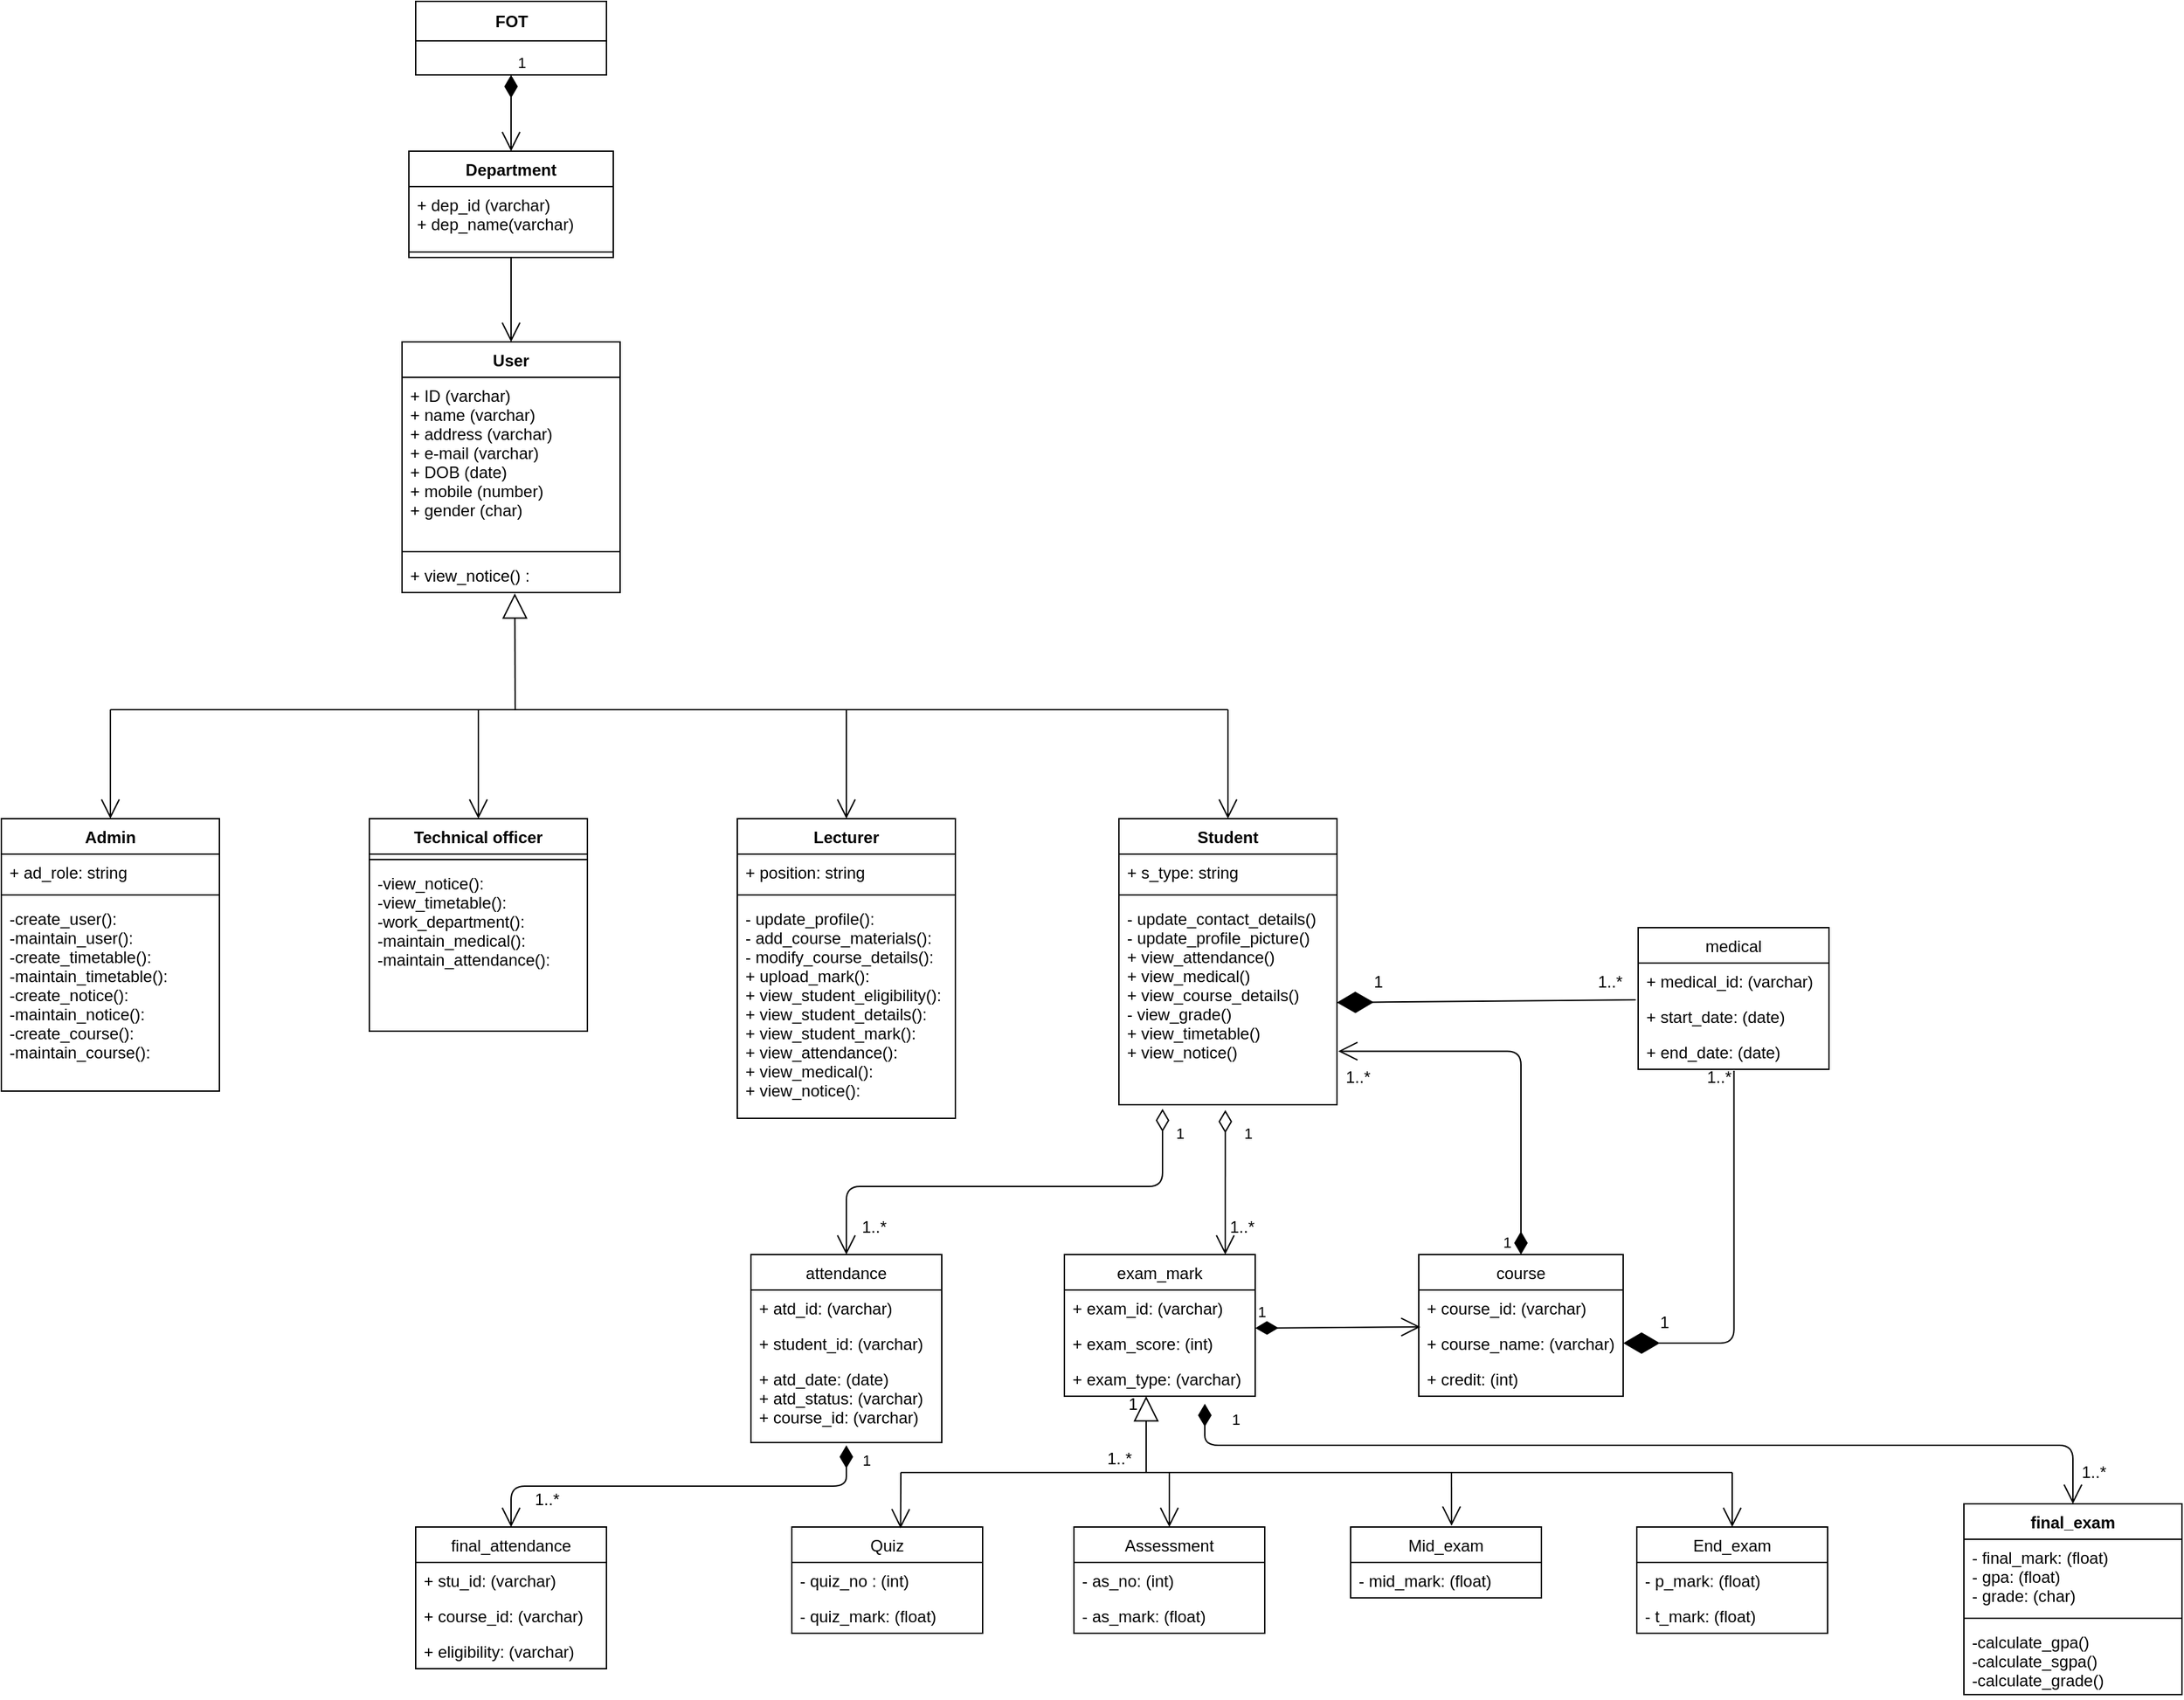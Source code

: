 <mxfile version="13.9.9" type="device" pages="2"><diagram id="C5RBs43oDa-KdzZeNtuy" name="Page-1"><mxGraphModel dx="706" dy="403" grid="1" gridSize="10" guides="1" tooltips="1" connect="1" arrows="1" fold="1" page="1" pageScale="1" pageWidth="827" pageHeight="1169" math="0" shadow="0" extFonts="Permanent Marker^https://fonts.googleapis.com/css?family=Permanent+Marker"><root><mxCell id="WIyWlLk6GJQsqaUBKTNV-0"/><mxCell id="WIyWlLk6GJQsqaUBKTNV-1" parent="WIyWlLk6GJQsqaUBKTNV-0"/><mxCell id="6Th1ODqk4x184V8Tqs9i-8" value="FOT" style="swimlane;fontStyle=1;align=center;verticalAlign=middle;childLayout=stackLayout;horizontal=1;startSize=29;horizontalStack=0;resizeParent=1;resizeParentMax=0;resizeLast=0;collapsible=0;marginBottom=0;html=1;" parent="WIyWlLk6GJQsqaUBKTNV-1" vertex="1"><mxGeometry x="344" y="40" width="140" height="54" as="geometry"/></mxCell><mxCell id="6Th1ODqk4x184V8Tqs9i-41" value="Department" style="swimlane;fontStyle=1;align=center;verticalAlign=top;childLayout=stackLayout;horizontal=1;startSize=26;horizontalStack=0;resizeParent=1;resizeParentMax=0;resizeLast=0;collapsible=1;marginBottom=0;" parent="WIyWlLk6GJQsqaUBKTNV-1" vertex="1"><mxGeometry x="339" y="150" width="150" height="78" as="geometry"/></mxCell><mxCell id="6Th1ODqk4x184V8Tqs9i-42" value="+ dep_id (varchar)&#10;+ dep_name(varchar)" style="text;strokeColor=none;fillColor=none;align=left;verticalAlign=top;spacingLeft=4;spacingRight=4;overflow=hidden;rotatable=0;points=[[0,0.5],[1,0.5]];portConstraint=eastwest;" parent="6Th1ODqk4x184V8Tqs9i-41" vertex="1"><mxGeometry y="26" width="150" height="44" as="geometry"/></mxCell><mxCell id="6Th1ODqk4x184V8Tqs9i-43" value="" style="line;strokeWidth=1;fillColor=none;align=left;verticalAlign=middle;spacingTop=-1;spacingLeft=3;spacingRight=3;rotatable=0;labelPosition=right;points=[];portConstraint=eastwest;" parent="6Th1ODqk4x184V8Tqs9i-41" vertex="1"><mxGeometry y="70" width="150" height="8" as="geometry"/></mxCell><mxCell id="6Th1ODqk4x184V8Tqs9i-49" value="User" style="swimlane;fontStyle=1;align=center;verticalAlign=top;childLayout=stackLayout;horizontal=1;startSize=26;horizontalStack=0;resizeParent=1;resizeParentMax=0;resizeLast=0;collapsible=1;marginBottom=0;" parent="WIyWlLk6GJQsqaUBKTNV-1" vertex="1"><mxGeometry x="334" y="290" width="160" height="184" as="geometry"><mxRectangle x="330" y="270" width="60" height="26" as="alternateBounds"/></mxGeometry></mxCell><mxCell id="6Th1ODqk4x184V8Tqs9i-50" value="+ ID (varchar)&#10;+ name (varchar)&#10;+ address (varchar)&#10;+ e-mail (varchar)&#10;+ DOB (date)&#10;+ mobile (number)&#10;+ gender (char)&#10;&#10;" style="text;strokeColor=none;fillColor=none;align=left;verticalAlign=top;spacingLeft=4;spacingRight=4;overflow=hidden;rotatable=0;points=[[0,0.5],[1,0.5]];portConstraint=eastwest;" parent="6Th1ODqk4x184V8Tqs9i-49" vertex="1"><mxGeometry y="26" width="160" height="124" as="geometry"/></mxCell><mxCell id="6Th1ODqk4x184V8Tqs9i-51" value="" style="line;strokeWidth=1;fillColor=none;align=left;verticalAlign=middle;spacingTop=-1;spacingLeft=3;spacingRight=3;rotatable=0;labelPosition=right;points=[];portConstraint=eastwest;" parent="6Th1ODqk4x184V8Tqs9i-49" vertex="1"><mxGeometry y="150" width="160" height="8" as="geometry"/></mxCell><mxCell id="6Th1ODqk4x184V8Tqs9i-52" value="+ view_notice() : " style="text;strokeColor=none;fillColor=none;align=left;verticalAlign=top;spacingLeft=4;spacingRight=4;overflow=hidden;rotatable=0;points=[[0,0.5],[1,0.5]];portConstraint=eastwest;" parent="6Th1ODqk4x184V8Tqs9i-49" vertex="1"><mxGeometry y="158" width="160" height="26" as="geometry"/></mxCell><mxCell id="6Th1ODqk4x184V8Tqs9i-53" value="Admin" style="swimlane;fontStyle=1;align=center;verticalAlign=top;childLayout=stackLayout;horizontal=1;startSize=26;horizontalStack=0;resizeParent=1;resizeParentMax=0;resizeLast=0;collapsible=1;marginBottom=0;" parent="WIyWlLk6GJQsqaUBKTNV-1" vertex="1"><mxGeometry x="40" y="640" width="160" height="200" as="geometry"/></mxCell><mxCell id="6Th1ODqk4x184V8Tqs9i-54" value="+ ad_role: string" style="text;strokeColor=none;fillColor=none;align=left;verticalAlign=top;spacingLeft=4;spacingRight=4;overflow=hidden;rotatable=0;points=[[0,0.5],[1,0.5]];portConstraint=eastwest;" parent="6Th1ODqk4x184V8Tqs9i-53" vertex="1"><mxGeometry y="26" width="160" height="26" as="geometry"/></mxCell><mxCell id="6Th1ODqk4x184V8Tqs9i-55" value="" style="line;strokeWidth=1;fillColor=none;align=left;verticalAlign=middle;spacingTop=-1;spacingLeft=3;spacingRight=3;rotatable=0;labelPosition=right;points=[];portConstraint=eastwest;" parent="6Th1ODqk4x184V8Tqs9i-53" vertex="1"><mxGeometry y="52" width="160" height="8" as="geometry"/></mxCell><mxCell id="6Th1ODqk4x184V8Tqs9i-56" value="-create_user(): &#10;-maintain_user():&#10;-create_timetable():&#10;-maintain_timetable():&#10;-create_notice():&#10;-maintain_notice():&#10;-create_course():&#10;-maintain_course():" style="text;strokeColor=none;fillColor=none;align=left;verticalAlign=top;spacingLeft=4;spacingRight=4;overflow=hidden;rotatable=0;points=[[0,0.5],[1,0.5]];portConstraint=eastwest;" parent="6Th1ODqk4x184V8Tqs9i-53" vertex="1"><mxGeometry y="60" width="160" height="140" as="geometry"/></mxCell><mxCell id="6Th1ODqk4x184V8Tqs9i-61" value="Technical officer" style="swimlane;fontStyle=1;align=center;verticalAlign=top;childLayout=stackLayout;horizontal=1;startSize=26;horizontalStack=0;resizeParent=1;resizeParentMax=0;resizeLast=0;collapsible=1;marginBottom=0;" parent="WIyWlLk6GJQsqaUBKTNV-1" vertex="1"><mxGeometry x="310" y="640" width="160" height="156" as="geometry"/></mxCell><mxCell id="6Th1ODqk4x184V8Tqs9i-63" value="" style="line;strokeWidth=1;fillColor=none;align=left;verticalAlign=middle;spacingTop=-1;spacingLeft=3;spacingRight=3;rotatable=0;labelPosition=right;points=[];portConstraint=eastwest;" parent="6Th1ODqk4x184V8Tqs9i-61" vertex="1"><mxGeometry y="26" width="160" height="8" as="geometry"/></mxCell><mxCell id="6Th1ODqk4x184V8Tqs9i-64" value="-view_notice():&#10;-view_timetable():&#10;-work_department():&#10;-maintain_medical():&#10;-maintain_attendance():" style="text;strokeColor=none;fillColor=none;align=left;verticalAlign=top;spacingLeft=4;spacingRight=4;overflow=hidden;rotatable=0;points=[[0,0.5],[1,0.5]];portConstraint=eastwest;" parent="6Th1ODqk4x184V8Tqs9i-61" vertex="1"><mxGeometry y="34" width="160" height="122" as="geometry"/></mxCell><mxCell id="6Th1ODqk4x184V8Tqs9i-65" value="Lecturer" style="swimlane;fontStyle=1;align=center;verticalAlign=top;childLayout=stackLayout;horizontal=1;startSize=26;horizontalStack=0;resizeParent=1;resizeParentMax=0;resizeLast=0;collapsible=1;marginBottom=0;" parent="WIyWlLk6GJQsqaUBKTNV-1" vertex="1"><mxGeometry x="580" y="640" width="160" height="220" as="geometry"/></mxCell><mxCell id="6Th1ODqk4x184V8Tqs9i-66" value="+ position: string" style="text;strokeColor=none;fillColor=none;align=left;verticalAlign=top;spacingLeft=4;spacingRight=4;overflow=hidden;rotatable=0;points=[[0,0.5],[1,0.5]];portConstraint=eastwest;" parent="6Th1ODqk4x184V8Tqs9i-65" vertex="1"><mxGeometry y="26" width="160" height="26" as="geometry"/></mxCell><mxCell id="6Th1ODqk4x184V8Tqs9i-67" value="" style="line;strokeWidth=1;fillColor=none;align=left;verticalAlign=middle;spacingTop=-1;spacingLeft=3;spacingRight=3;rotatable=0;labelPosition=right;points=[];portConstraint=eastwest;" parent="6Th1ODqk4x184V8Tqs9i-65" vertex="1"><mxGeometry y="52" width="160" height="8" as="geometry"/></mxCell><mxCell id="6Th1ODqk4x184V8Tqs9i-68" value="- update_profile():&#10;- add_course_materials():&#10;- modify_course_details():&#10;+ upload_mark():&#10;+ view_student_eligibility():&#10;+ view_student_details():&#10;+ view_student_mark():&#10;+ view_attendance():&#10;+ view_medical():&#10;+ view_notice():" style="text;strokeColor=none;fillColor=none;align=left;verticalAlign=top;spacingLeft=4;spacingRight=4;overflow=hidden;rotatable=0;points=[[0,0.5],[1,0.5]];portConstraint=eastwest;" parent="6Th1ODqk4x184V8Tqs9i-65" vertex="1"><mxGeometry y="60" width="160" height="160" as="geometry"/></mxCell><mxCell id="6Th1ODqk4x184V8Tqs9i-69" value="Student" style="swimlane;fontStyle=1;align=center;verticalAlign=top;childLayout=stackLayout;horizontal=1;startSize=26;horizontalStack=0;resizeParent=1;resizeParentMax=0;resizeLast=0;collapsible=1;marginBottom=0;" parent="WIyWlLk6GJQsqaUBKTNV-1" vertex="1"><mxGeometry x="860" y="640" width="160" height="210" as="geometry"/></mxCell><mxCell id="6Th1ODqk4x184V8Tqs9i-70" value="+ s_type: string" style="text;strokeColor=none;fillColor=none;align=left;verticalAlign=top;spacingLeft=4;spacingRight=4;overflow=hidden;rotatable=0;points=[[0,0.5],[1,0.5]];portConstraint=eastwest;" parent="6Th1ODqk4x184V8Tqs9i-69" vertex="1"><mxGeometry y="26" width="160" height="26" as="geometry"/></mxCell><mxCell id="6Th1ODqk4x184V8Tqs9i-71" value="" style="line;strokeWidth=1;fillColor=none;align=left;verticalAlign=middle;spacingTop=-1;spacingLeft=3;spacingRight=3;rotatable=0;labelPosition=right;points=[];portConstraint=eastwest;" parent="6Th1ODqk4x184V8Tqs9i-69" vertex="1"><mxGeometry y="52" width="160" height="8" as="geometry"/></mxCell><mxCell id="6Th1ODqk4x184V8Tqs9i-72" value="- update_contact_details()&#10;- update_profile_picture()&#10;+ view_attendance()&#10;+ view_medical()&#10;+ view_course_details()&#10;- view_grade()&#10;+ view_timetable()&#10;+ view_notice()" style="text;strokeColor=none;fillColor=none;align=left;verticalAlign=top;spacingLeft=4;spacingRight=4;overflow=hidden;rotatable=0;points=[[0,0.5],[1,0.5]];portConstraint=eastwest;" parent="6Th1ODqk4x184V8Tqs9i-69" vertex="1"><mxGeometry y="60" width="160" height="150" as="geometry"/></mxCell><mxCell id="6Th1ODqk4x184V8Tqs9i-76" value="1" style="endArrow=open;html=1;endSize=12;startArrow=diamondThin;startSize=14;startFill=1;edgeStyle=orthogonalEdgeStyle;align=left;verticalAlign=bottom;exitX=0.5;exitY=1;exitDx=0;exitDy=0;entryX=0.5;entryY=0;entryDx=0;entryDy=0;" parent="WIyWlLk6GJQsqaUBKTNV-1" source="6Th1ODqk4x184V8Tqs9i-8" target="6Th1ODqk4x184V8Tqs9i-41" edge="1"><mxGeometry x="-1" y="3" relative="1" as="geometry"><mxPoint x="490" y="370" as="sourcePoint"/><mxPoint x="650" y="370" as="targetPoint"/></mxGeometry></mxCell><mxCell id="6Th1ODqk4x184V8Tqs9i-77" value="" style="endArrow=open;endFill=1;endSize=12;html=1;exitX=0.5;exitY=1;exitDx=0;exitDy=0;entryX=0.5;entryY=0;entryDx=0;entryDy=0;" parent="WIyWlLk6GJQsqaUBKTNV-1" source="6Th1ODqk4x184V8Tqs9i-41" target="6Th1ODqk4x184V8Tqs9i-49" edge="1"><mxGeometry width="160" relative="1" as="geometry"><mxPoint x="490" y="370" as="sourcePoint"/><mxPoint x="650" y="370" as="targetPoint"/></mxGeometry></mxCell><mxCell id="6Th1ODqk4x184V8Tqs9i-81" value="" style="endArrow=none;html=1;" parent="WIyWlLk6GJQsqaUBKTNV-1" edge="1"><mxGeometry width="50" height="50" relative="1" as="geometry"><mxPoint x="120" y="560" as="sourcePoint"/><mxPoint x="940" y="560" as="targetPoint"/></mxGeometry></mxCell><mxCell id="6Th1ODqk4x184V8Tqs9i-83" value="" style="endArrow=open;endFill=1;endSize=12;html=1;entryX=0.5;entryY=0;entryDx=0;entryDy=0;" parent="WIyWlLk6GJQsqaUBKTNV-1" target="6Th1ODqk4x184V8Tqs9i-53" edge="1"><mxGeometry width="160" relative="1" as="geometry"><mxPoint x="120" y="560" as="sourcePoint"/><mxPoint x="650" y="600" as="targetPoint"/></mxGeometry></mxCell><mxCell id="6Th1ODqk4x184V8Tqs9i-84" value="" style="endArrow=open;endFill=1;endSize=12;html=1;entryX=0.5;entryY=0;entryDx=0;entryDy=0;" parent="WIyWlLk6GJQsqaUBKTNV-1" target="6Th1ODqk4x184V8Tqs9i-61" edge="1"><mxGeometry width="160" relative="1" as="geometry"><mxPoint x="390" y="560" as="sourcePoint"/><mxPoint x="650" y="600" as="targetPoint"/></mxGeometry></mxCell><mxCell id="6Th1ODqk4x184V8Tqs9i-85" value="" style="endArrow=open;endFill=1;endSize=12;html=1;entryX=0.5;entryY=0;entryDx=0;entryDy=0;" parent="WIyWlLk6GJQsqaUBKTNV-1" target="6Th1ODqk4x184V8Tqs9i-65" edge="1"><mxGeometry width="160" relative="1" as="geometry"><mxPoint x="660" y="560" as="sourcePoint"/><mxPoint x="650" y="600" as="targetPoint"/></mxGeometry></mxCell><mxCell id="6Th1ODqk4x184V8Tqs9i-86" value="" style="endArrow=open;endFill=1;endSize=12;html=1;entryX=0.5;entryY=0;entryDx=0;entryDy=0;" parent="WIyWlLk6GJQsqaUBKTNV-1" target="6Th1ODqk4x184V8Tqs9i-69" edge="1"><mxGeometry width="160" relative="1" as="geometry"><mxPoint x="940" y="560" as="sourcePoint"/><mxPoint x="650" y="600" as="targetPoint"/></mxGeometry></mxCell><mxCell id="6Th1ODqk4x184V8Tqs9i-87" value="" style="endArrow=block;endSize=16;endFill=0;html=1;entryX=0.517;entryY=1.025;entryDx=0;entryDy=0;entryPerimeter=0;" parent="WIyWlLk6GJQsqaUBKTNV-1" target="6Th1ODqk4x184V8Tqs9i-52" edge="1"><mxGeometry width="160" relative="1" as="geometry"><mxPoint x="417" y="560" as="sourcePoint"/><mxPoint x="414" y="490" as="targetPoint"/></mxGeometry></mxCell><mxCell id="6Th1ODqk4x184V8Tqs9i-88" value="medical" style="swimlane;fontStyle=0;childLayout=stackLayout;horizontal=1;startSize=26;fillColor=none;horizontalStack=0;resizeParent=1;resizeParentMax=0;resizeLast=0;collapsible=1;marginBottom=0;" parent="WIyWlLk6GJQsqaUBKTNV-1" vertex="1"><mxGeometry x="1241" y="720" width="140" height="104" as="geometry"/></mxCell><mxCell id="6Th1ODqk4x184V8Tqs9i-89" value="+ medical_id: (varchar)" style="text;strokeColor=none;fillColor=none;align=left;verticalAlign=top;spacingLeft=4;spacingRight=4;overflow=hidden;rotatable=0;points=[[0,0.5],[1,0.5]];portConstraint=eastwest;" parent="6Th1ODqk4x184V8Tqs9i-88" vertex="1"><mxGeometry y="26" width="140" height="26" as="geometry"/></mxCell><mxCell id="6Th1ODqk4x184V8Tqs9i-90" value="+ start_date: (date)" style="text;strokeColor=none;fillColor=none;align=left;verticalAlign=top;spacingLeft=4;spacingRight=4;overflow=hidden;rotatable=0;points=[[0,0.5],[1,0.5]];portConstraint=eastwest;" parent="6Th1ODqk4x184V8Tqs9i-88" vertex="1"><mxGeometry y="52" width="140" height="26" as="geometry"/></mxCell><mxCell id="6Th1ODqk4x184V8Tqs9i-91" value="+ end_date: (date)" style="text;strokeColor=none;fillColor=none;align=left;verticalAlign=top;spacingLeft=4;spacingRight=4;overflow=hidden;rotatable=0;points=[[0,0.5],[1,0.5]];portConstraint=eastwest;" parent="6Th1ODqk4x184V8Tqs9i-88" vertex="1"><mxGeometry y="78" width="140" height="26" as="geometry"/></mxCell><mxCell id="6Th1ODqk4x184V8Tqs9i-92" value="course" style="swimlane;fontStyle=0;childLayout=stackLayout;horizontal=1;startSize=26;fillColor=none;horizontalStack=0;resizeParent=1;resizeParentMax=0;resizeLast=0;collapsible=1;marginBottom=0;" parent="WIyWlLk6GJQsqaUBKTNV-1" vertex="1"><mxGeometry x="1080" y="960" width="150" height="104" as="geometry"/></mxCell><mxCell id="6Th1ODqk4x184V8Tqs9i-93" value="+ course_id: (varchar)" style="text;strokeColor=none;fillColor=none;align=left;verticalAlign=top;spacingLeft=4;spacingRight=4;overflow=hidden;rotatable=0;points=[[0,0.5],[1,0.5]];portConstraint=eastwest;" parent="6Th1ODqk4x184V8Tqs9i-92" vertex="1"><mxGeometry y="26" width="150" height="26" as="geometry"/></mxCell><mxCell id="6Th1ODqk4x184V8Tqs9i-94" value="+ course_name: (varchar)" style="text;strokeColor=none;fillColor=none;align=left;verticalAlign=top;spacingLeft=4;spacingRight=4;overflow=hidden;rotatable=0;points=[[0,0.5],[1,0.5]];portConstraint=eastwest;" parent="6Th1ODqk4x184V8Tqs9i-92" vertex="1"><mxGeometry y="52" width="150" height="26" as="geometry"/></mxCell><mxCell id="6Th1ODqk4x184V8Tqs9i-95" value="+ credit: (int)" style="text;strokeColor=none;fillColor=none;align=left;verticalAlign=top;spacingLeft=4;spacingRight=4;overflow=hidden;rotatable=0;points=[[0,0.5],[1,0.5]];portConstraint=eastwest;" parent="6Th1ODqk4x184V8Tqs9i-92" vertex="1"><mxGeometry y="78" width="150" height="26" as="geometry"/></mxCell><mxCell id="6Th1ODqk4x184V8Tqs9i-96" value="exam_mark" style="swimlane;fontStyle=0;childLayout=stackLayout;horizontal=1;startSize=26;fillColor=none;horizontalStack=0;resizeParent=1;resizeParentMax=0;resizeLast=0;collapsible=1;marginBottom=0;" parent="WIyWlLk6GJQsqaUBKTNV-1" vertex="1"><mxGeometry x="820" y="960" width="140" height="104" as="geometry"/></mxCell><mxCell id="6Th1ODqk4x184V8Tqs9i-97" value="+ exam_id: (varchar)" style="text;strokeColor=none;fillColor=none;align=left;verticalAlign=top;spacingLeft=4;spacingRight=4;overflow=hidden;rotatable=0;points=[[0,0.5],[1,0.5]];portConstraint=eastwest;" parent="6Th1ODqk4x184V8Tqs9i-96" vertex="1"><mxGeometry y="26" width="140" height="26" as="geometry"/></mxCell><mxCell id="6Th1ODqk4x184V8Tqs9i-98" value="+ exam_score: (int)" style="text;strokeColor=none;fillColor=none;align=left;verticalAlign=top;spacingLeft=4;spacingRight=4;overflow=hidden;rotatable=0;points=[[0,0.5],[1,0.5]];portConstraint=eastwest;" parent="6Th1ODqk4x184V8Tqs9i-96" vertex="1"><mxGeometry y="52" width="140" height="26" as="geometry"/></mxCell><mxCell id="6Th1ODqk4x184V8Tqs9i-99" value="+ exam_type: (varchar)" style="text;strokeColor=none;fillColor=none;align=left;verticalAlign=top;spacingLeft=4;spacingRight=4;overflow=hidden;rotatable=0;points=[[0,0.5],[1,0.5]];portConstraint=eastwest;" parent="6Th1ODqk4x184V8Tqs9i-96" vertex="1"><mxGeometry y="78" width="140" height="26" as="geometry"/></mxCell><mxCell id="6Th1ODqk4x184V8Tqs9i-100" value="attendance" style="swimlane;fontStyle=0;childLayout=stackLayout;horizontal=1;startSize=26;fillColor=none;horizontalStack=0;resizeParent=1;resizeParentMax=0;resizeLast=0;collapsible=1;marginBottom=0;" parent="WIyWlLk6GJQsqaUBKTNV-1" vertex="1"><mxGeometry x="590" y="960" width="140" height="138" as="geometry"/></mxCell><mxCell id="6Th1ODqk4x184V8Tqs9i-101" value="+ atd_id: (varchar)" style="text;strokeColor=none;fillColor=none;align=left;verticalAlign=top;spacingLeft=4;spacingRight=4;overflow=hidden;rotatable=0;points=[[0,0.5],[1,0.5]];portConstraint=eastwest;" parent="6Th1ODqk4x184V8Tqs9i-100" vertex="1"><mxGeometry y="26" width="140" height="26" as="geometry"/></mxCell><mxCell id="6Th1ODqk4x184V8Tqs9i-102" value="+ student_id: (varchar)" style="text;strokeColor=none;fillColor=none;align=left;verticalAlign=top;spacingLeft=4;spacingRight=4;overflow=hidden;rotatable=0;points=[[0,0.5],[1,0.5]];portConstraint=eastwest;" parent="6Th1ODqk4x184V8Tqs9i-100" vertex="1"><mxGeometry y="52" width="140" height="26" as="geometry"/></mxCell><mxCell id="6Th1ODqk4x184V8Tqs9i-103" value="+ atd_date: (date)&#10;+ atd_status: (varchar)&#10;+ course_id: (varchar)" style="text;strokeColor=none;fillColor=none;align=left;verticalAlign=top;spacingLeft=4;spacingRight=4;overflow=hidden;rotatable=0;points=[[0,0.5],[1,0.5]];portConstraint=eastwest;" parent="6Th1ODqk4x184V8Tqs9i-100" vertex="1"><mxGeometry y="78" width="140" height="60" as="geometry"/></mxCell><mxCell id="6Th1ODqk4x184V8Tqs9i-104" value="" style="endArrow=diamondThin;endFill=1;endSize=24;html=1;exitX=-0.013;exitY=0.038;exitDx=0;exitDy=0;exitPerimeter=0;entryX=1;entryY=0.5;entryDx=0;entryDy=0;" parent="WIyWlLk6GJQsqaUBKTNV-1" source="6Th1ODqk4x184V8Tqs9i-90" target="6Th1ODqk4x184V8Tqs9i-72" edge="1"><mxGeometry width="160" relative="1" as="geometry"><mxPoint x="980" y="820" as="sourcePoint"/><mxPoint x="1140" y="820" as="targetPoint"/></mxGeometry></mxCell><mxCell id="6Th1ODqk4x184V8Tqs9i-109" value="" style="endArrow=diamondThin;endFill=1;endSize=24;html=1;entryX=1;entryY=0.5;entryDx=0;entryDy=0;edgeStyle=orthogonalEdgeStyle;exitX=0.502;exitY=1.037;exitDx=0;exitDy=0;exitPerimeter=0;" parent="WIyWlLk6GJQsqaUBKTNV-1" source="6Th1ODqk4x184V8Tqs9i-91" target="6Th1ODqk4x184V8Tqs9i-94" edge="1"><mxGeometry width="160" relative="1" as="geometry"><mxPoint x="1320" y="830" as="sourcePoint"/><mxPoint x="1140" y="820" as="targetPoint"/></mxGeometry></mxCell><mxCell id="6Th1ODqk4x184V8Tqs9i-110" value="1" style="endArrow=open;html=1;endSize=12;startArrow=diamondThin;startSize=14;startFill=1;align=left;verticalAlign=bottom;entryX=1.006;entryY=0.738;entryDx=0;entryDy=0;entryPerimeter=0;edgeStyle=orthogonalEdgeStyle;exitX=0.5;exitY=0;exitDx=0;exitDy=0;" parent="WIyWlLk6GJQsqaUBKTNV-1" source="6Th1ODqk4x184V8Tqs9i-92" target="6Th1ODqk4x184V8Tqs9i-72" edge="1"><mxGeometry x="-1" y="15" relative="1" as="geometry"><mxPoint x="1155" y="950" as="sourcePoint"/><mxPoint x="1120" y="840" as="targetPoint"/><mxPoint as="offset"/></mxGeometry></mxCell><mxCell id="6Th1ODqk4x184V8Tqs9i-111" value="1" style="endArrow=open;html=1;endSize=12;startArrow=diamondThin;startSize=14;startFill=1;align=left;verticalAlign=bottom;exitX=1.001;exitY=0.075;exitDx=0;exitDy=0;exitPerimeter=0;entryX=0.008;entryY=0.041;entryDx=0;entryDy=0;entryPerimeter=0;" parent="WIyWlLk6GJQsqaUBKTNV-1" source="6Th1ODqk4x184V8Tqs9i-98" target="6Th1ODqk4x184V8Tqs9i-94" edge="1"><mxGeometry x="-1" y="3" relative="1" as="geometry"><mxPoint x="960" y="840" as="sourcePoint"/><mxPoint x="1079" y="1014" as="targetPoint"/></mxGeometry></mxCell><mxCell id="6Th1ODqk4x184V8Tqs9i-112" value="1" style="endArrow=open;html=1;endSize=12;startArrow=diamondThin;startSize=14;startFill=0;align=left;verticalAlign=bottom;exitX=0.2;exitY=1.02;exitDx=0;exitDy=0;exitPerimeter=0;entryX=0.5;entryY=0;entryDx=0;entryDy=0;edgeStyle=orthogonalEdgeStyle;" parent="WIyWlLk6GJQsqaUBKTNV-1" source="6Th1ODqk4x184V8Tqs9i-72" target="6Th1ODqk4x184V8Tqs9i-100" edge="1"><mxGeometry x="-0.841" y="8" relative="1" as="geometry"><mxPoint x="970" y="870" as="sourcePoint"/><mxPoint x="1130" y="870" as="targetPoint"/><Array as="points"><mxPoint x="892" y="910"/><mxPoint x="660" y="910"/></Array><mxPoint as="offset"/></mxGeometry></mxCell><mxCell id="6Th1ODqk4x184V8Tqs9i-113" value="1" style="endArrow=open;html=1;endSize=12;startArrow=diamondThin;startSize=14;startFill=0;align=left;verticalAlign=bottom;exitX=0.488;exitY=1.026;exitDx=0;exitDy=0;exitPerimeter=0;entryX=0.843;entryY=0;entryDx=0;entryDy=0;entryPerimeter=0;" parent="WIyWlLk6GJQsqaUBKTNV-1" source="6Th1ODqk4x184V8Tqs9i-72" target="6Th1ODqk4x184V8Tqs9i-96" edge="1"><mxGeometry x="-0.508" y="12" relative="1" as="geometry"><mxPoint x="970" y="870" as="sourcePoint"/><mxPoint x="1130" y="870" as="targetPoint"/><mxPoint as="offset"/></mxGeometry></mxCell><mxCell id="6Th1ODqk4x184V8Tqs9i-114" value="final_attendance" style="swimlane;fontStyle=0;childLayout=stackLayout;horizontal=1;startSize=26;fillColor=none;horizontalStack=0;resizeParent=1;resizeParentMax=0;resizeLast=0;collapsible=1;marginBottom=0;" parent="WIyWlLk6GJQsqaUBKTNV-1" vertex="1"><mxGeometry x="344" y="1160" width="140" height="104" as="geometry"/></mxCell><mxCell id="6Th1ODqk4x184V8Tqs9i-115" value="+ stu_id: (varchar)" style="text;strokeColor=none;fillColor=none;align=left;verticalAlign=top;spacingLeft=4;spacingRight=4;overflow=hidden;rotatable=0;points=[[0,0.5],[1,0.5]];portConstraint=eastwest;" parent="6Th1ODqk4x184V8Tqs9i-114" vertex="1"><mxGeometry y="26" width="140" height="26" as="geometry"/></mxCell><mxCell id="6Th1ODqk4x184V8Tqs9i-116" value="+ course_id: (varchar)" style="text;strokeColor=none;fillColor=none;align=left;verticalAlign=top;spacingLeft=4;spacingRight=4;overflow=hidden;rotatable=0;points=[[0,0.5],[1,0.5]];portConstraint=eastwest;" parent="6Th1ODqk4x184V8Tqs9i-114" vertex="1"><mxGeometry y="52" width="140" height="26" as="geometry"/></mxCell><mxCell id="6Th1ODqk4x184V8Tqs9i-117" value="+ eligibility: (varchar)" style="text;strokeColor=none;fillColor=none;align=left;verticalAlign=top;spacingLeft=4;spacingRight=4;overflow=hidden;rotatable=0;points=[[0,0.5],[1,0.5]];portConstraint=eastwest;" parent="6Th1ODqk4x184V8Tqs9i-114" vertex="1"><mxGeometry y="78" width="140" height="26" as="geometry"/></mxCell><mxCell id="6Th1ODqk4x184V8Tqs9i-118" value="1" style="endArrow=open;html=1;endSize=12;startArrow=diamondThin;startSize=14;startFill=1;align=left;verticalAlign=bottom;exitX=0.5;exitY=1.033;exitDx=0;exitDy=0;exitPerimeter=0;entryX=0.5;entryY=0;entryDx=0;entryDy=0;edgeStyle=orthogonalEdgeStyle;" parent="WIyWlLk6GJQsqaUBKTNV-1" source="6Th1ODqk4x184V8Tqs9i-103" target="6Th1ODqk4x184V8Tqs9i-114" edge="1"><mxGeometry x="-0.869" y="10" relative="1" as="geometry"><mxPoint x="360" y="1230" as="sourcePoint"/><mxPoint x="520" y="1230" as="targetPoint"/><Array as="points"><mxPoint x="660" y="1130"/><mxPoint x="414" y="1130"/></Array><mxPoint as="offset"/></mxGeometry></mxCell><mxCell id="6Th1ODqk4x184V8Tqs9i-119" value="Quiz" style="swimlane;fontStyle=0;childLayout=stackLayout;horizontal=1;startSize=26;fillColor=none;horizontalStack=0;resizeParent=1;resizeParentMax=0;resizeLast=0;collapsible=1;marginBottom=0;" parent="WIyWlLk6GJQsqaUBKTNV-1" vertex="1"><mxGeometry x="620" y="1160" width="140" height="78" as="geometry"/></mxCell><mxCell id="6Th1ODqk4x184V8Tqs9i-120" value="- quiz_no : (int)" style="text;strokeColor=none;fillColor=none;align=left;verticalAlign=top;spacingLeft=4;spacingRight=4;overflow=hidden;rotatable=0;points=[[0,0.5],[1,0.5]];portConstraint=eastwest;" parent="6Th1ODqk4x184V8Tqs9i-119" vertex="1"><mxGeometry y="26" width="140" height="26" as="geometry"/></mxCell><mxCell id="6Th1ODqk4x184V8Tqs9i-121" value="- quiz_mark: (float)" style="text;strokeColor=none;fillColor=none;align=left;verticalAlign=top;spacingLeft=4;spacingRight=4;overflow=hidden;rotatable=0;points=[[0,0.5],[1,0.5]];portConstraint=eastwest;" parent="6Th1ODqk4x184V8Tqs9i-119" vertex="1"><mxGeometry y="52" width="140" height="26" as="geometry"/></mxCell><mxCell id="6Th1ODqk4x184V8Tqs9i-123" value="Assessment" style="swimlane;fontStyle=0;childLayout=stackLayout;horizontal=1;startSize=26;fillColor=none;horizontalStack=0;resizeParent=1;resizeParentMax=0;resizeLast=0;collapsible=1;marginBottom=0;" parent="WIyWlLk6GJQsqaUBKTNV-1" vertex="1"><mxGeometry x="827" y="1160" width="140" height="78" as="geometry"/></mxCell><mxCell id="6Th1ODqk4x184V8Tqs9i-124" value="- as_no: (int)" style="text;strokeColor=none;fillColor=none;align=left;verticalAlign=top;spacingLeft=4;spacingRight=4;overflow=hidden;rotatable=0;points=[[0,0.5],[1,0.5]];portConstraint=eastwest;" parent="6Th1ODqk4x184V8Tqs9i-123" vertex="1"><mxGeometry y="26" width="140" height="26" as="geometry"/></mxCell><mxCell id="6Th1ODqk4x184V8Tqs9i-125" value="- as_mark: (float)" style="text;strokeColor=none;fillColor=none;align=left;verticalAlign=top;spacingLeft=4;spacingRight=4;overflow=hidden;rotatable=0;points=[[0,0.5],[1,0.5]];portConstraint=eastwest;" parent="6Th1ODqk4x184V8Tqs9i-123" vertex="1"><mxGeometry y="52" width="140" height="26" as="geometry"/></mxCell><mxCell id="6Th1ODqk4x184V8Tqs9i-127" value="Mid_exam" style="swimlane;fontStyle=0;childLayout=stackLayout;horizontal=1;startSize=26;fillColor=none;horizontalStack=0;resizeParent=1;resizeParentMax=0;resizeLast=0;collapsible=1;marginBottom=0;" parent="WIyWlLk6GJQsqaUBKTNV-1" vertex="1"><mxGeometry x="1030" y="1160" width="140" height="52" as="geometry"/></mxCell><mxCell id="6Th1ODqk4x184V8Tqs9i-128" value="- mid_mark: (float)" style="text;strokeColor=none;fillColor=none;align=left;verticalAlign=top;spacingLeft=4;spacingRight=4;overflow=hidden;rotatable=0;points=[[0,0.5],[1,0.5]];portConstraint=eastwest;" parent="6Th1ODqk4x184V8Tqs9i-127" vertex="1"><mxGeometry y="26" width="140" height="26" as="geometry"/></mxCell><mxCell id="6Th1ODqk4x184V8Tqs9i-131" value="End_exam" style="swimlane;fontStyle=0;childLayout=stackLayout;horizontal=1;startSize=26;fillColor=none;horizontalStack=0;resizeParent=1;resizeParentMax=0;resizeLast=0;collapsible=1;marginBottom=0;" parent="WIyWlLk6GJQsqaUBKTNV-1" vertex="1"><mxGeometry x="1240" y="1160" width="140" height="78" as="geometry"/></mxCell><mxCell id="6Th1ODqk4x184V8Tqs9i-132" value="- p_mark: (float)" style="text;strokeColor=none;fillColor=none;align=left;verticalAlign=top;spacingLeft=4;spacingRight=4;overflow=hidden;rotatable=0;points=[[0,0.5],[1,0.5]];portConstraint=eastwest;" parent="6Th1ODqk4x184V8Tqs9i-131" vertex="1"><mxGeometry y="26" width="140" height="26" as="geometry"/></mxCell><mxCell id="6Th1ODqk4x184V8Tqs9i-133" value="- t_mark: (float)" style="text;strokeColor=none;fillColor=none;align=left;verticalAlign=top;spacingLeft=4;spacingRight=4;overflow=hidden;rotatable=0;points=[[0,0.5],[1,0.5]];portConstraint=eastwest;" parent="6Th1ODqk4x184V8Tqs9i-131" vertex="1"><mxGeometry y="52" width="140" height="26" as="geometry"/></mxCell><mxCell id="6Th1ODqk4x184V8Tqs9i-135" value="" style="endArrow=none;html=1;" parent="WIyWlLk6GJQsqaUBKTNV-1" edge="1"><mxGeometry width="50" height="50" relative="1" as="geometry"><mxPoint x="700" y="1120" as="sourcePoint"/><mxPoint x="1310" y="1120" as="targetPoint"/></mxGeometry></mxCell><mxCell id="6Th1ODqk4x184V8Tqs9i-136" value="" style="endArrow=block;endSize=16;endFill=0;html=1;entryX=0.517;entryY=1.025;entryDx=0;entryDy=0;entryPerimeter=0;" parent="WIyWlLk6GJQsqaUBKTNV-1" edge="1"><mxGeometry width="160" relative="1" as="geometry"><mxPoint x="880" y="1120" as="sourcePoint"/><mxPoint x="880.0" y="1064" as="targetPoint"/></mxGeometry></mxCell><mxCell id="6Th1ODqk4x184V8Tqs9i-137" value="" style="endArrow=open;endFill=1;endSize=12;html=1;entryX=0.57;entryY=0.012;entryDx=0;entryDy=0;entryPerimeter=0;" parent="WIyWlLk6GJQsqaUBKTNV-1" target="6Th1ODqk4x184V8Tqs9i-119" edge="1"><mxGeometry width="160" relative="1" as="geometry"><mxPoint x="700" y="1120" as="sourcePoint"/><mxPoint x="699" y="1161" as="targetPoint"/></mxGeometry></mxCell><mxCell id="6Th1ODqk4x184V8Tqs9i-138" value="" style="endArrow=open;endFill=1;endSize=12;html=1;entryX=0.5;entryY=0;entryDx=0;entryDy=0;" parent="WIyWlLk6GJQsqaUBKTNV-1" target="6Th1ODqk4x184V8Tqs9i-123" edge="1"><mxGeometry width="160" relative="1" as="geometry"><mxPoint x="897" y="1120" as="sourcePoint"/><mxPoint x="900" y="1170" as="targetPoint"/></mxGeometry></mxCell><mxCell id="6Th1ODqk4x184V8Tqs9i-139" value="" style="endArrow=open;endFill=1;endSize=12;html=1;entryX=0.529;entryY=-0.018;entryDx=0;entryDy=0;entryPerimeter=0;" parent="WIyWlLk6GJQsqaUBKTNV-1" target="6Th1ODqk4x184V8Tqs9i-127" edge="1"><mxGeometry width="160" relative="1" as="geometry"><mxPoint x="1104" y="1120" as="sourcePoint"/><mxPoint x="1104" y="1159" as="targetPoint"/></mxGeometry></mxCell><mxCell id="6Th1ODqk4x184V8Tqs9i-140" value="" style="endArrow=open;endFill=1;endSize=12;html=1;entryX=0.5;entryY=0;entryDx=0;entryDy=0;" parent="WIyWlLk6GJQsqaUBKTNV-1" target="6Th1ODqk4x184V8Tqs9i-131" edge="1"><mxGeometry width="160" relative="1" as="geometry"><mxPoint x="1310" y="1120" as="sourcePoint"/><mxPoint x="1210" y="1170" as="targetPoint"/></mxGeometry></mxCell><mxCell id="6Th1ODqk4x184V8Tqs9i-141" value="final_exam" style="swimlane;fontStyle=1;align=center;verticalAlign=top;childLayout=stackLayout;horizontal=1;startSize=26;horizontalStack=0;resizeParent=1;resizeParentMax=0;resizeLast=0;collapsible=1;marginBottom=0;" parent="WIyWlLk6GJQsqaUBKTNV-1" vertex="1"><mxGeometry x="1480" y="1143" width="160" height="140" as="geometry"/></mxCell><mxCell id="6Th1ODqk4x184V8Tqs9i-142" value="- final_mark: (float)&#10;- gpa: (float)&#10;- grade: (char)" style="text;strokeColor=none;fillColor=none;align=left;verticalAlign=top;spacingLeft=4;spacingRight=4;overflow=hidden;rotatable=0;points=[[0,0.5],[1,0.5]];portConstraint=eastwest;" parent="6Th1ODqk4x184V8Tqs9i-141" vertex="1"><mxGeometry y="26" width="160" height="54" as="geometry"/></mxCell><mxCell id="6Th1ODqk4x184V8Tqs9i-143" value="" style="line;strokeWidth=1;fillColor=none;align=left;verticalAlign=middle;spacingTop=-1;spacingLeft=3;spacingRight=3;rotatable=0;labelPosition=right;points=[];portConstraint=eastwest;" parent="6Th1ODqk4x184V8Tqs9i-141" vertex="1"><mxGeometry y="80" width="160" height="8" as="geometry"/></mxCell><mxCell id="6Th1ODqk4x184V8Tqs9i-144" value="-calculate_gpa()&#10;-calculate_sgpa()&#10;-calculate_grade()" style="text;strokeColor=none;fillColor=none;align=left;verticalAlign=top;spacingLeft=4;spacingRight=4;overflow=hidden;rotatable=0;points=[[0,0.5],[1,0.5]];portConstraint=eastwest;" parent="6Th1ODqk4x184V8Tqs9i-141" vertex="1"><mxGeometry y="88" width="160" height="52" as="geometry"/></mxCell><mxCell id="6Th1ODqk4x184V8Tqs9i-145" value="1" style="endArrow=open;html=1;endSize=12;startArrow=diamondThin;startSize=14;startFill=1;align=left;verticalAlign=bottom;exitX=0.736;exitY=1.21;exitDx=0;exitDy=0;exitPerimeter=0;entryX=0.5;entryY=0;entryDx=0;entryDy=0;edgeStyle=orthogonalEdgeStyle;" parent="WIyWlLk6GJQsqaUBKTNV-1" source="6Th1ODqk4x184V8Tqs9i-99" target="6Th1ODqk4x184V8Tqs9i-141" edge="1"><mxGeometry x="-0.866" y="10" relative="1" as="geometry"><mxPoint x="1290" y="1050" as="sourcePoint"/><mxPoint x="1450" y="1050" as="targetPoint"/><Array as="points"><mxPoint x="923" y="1100"/><mxPoint x="1560" y="1100"/></Array><mxPoint x="1" as="offset"/></mxGeometry></mxCell><mxCell id="VcP-Fl5qqYyCMmGUHk9U-0" value="1..*" style="text;html=1;align=center;verticalAlign=middle;resizable=0;points=[];autosize=1;" parent="WIyWlLk6GJQsqaUBKTNV-1" vertex="1"><mxGeometry x="665" y="930" width="30" height="20" as="geometry"/></mxCell><mxCell id="VcP-Fl5qqYyCMmGUHk9U-1" value="1..*" style="text;html=1;align=center;verticalAlign=middle;resizable=0;points=[];autosize=1;" parent="WIyWlLk6GJQsqaUBKTNV-1" vertex="1"><mxGeometry x="935" y="930" width="30" height="20" as="geometry"/></mxCell><mxCell id="VcP-Fl5qqYyCMmGUHk9U-2" value="1..*" style="text;html=1;align=center;verticalAlign=middle;resizable=0;points=[];autosize=1;" parent="WIyWlLk6GJQsqaUBKTNV-1" vertex="1"><mxGeometry x="1020" y="820" width="30" height="20" as="geometry"/></mxCell><mxCell id="VcP-Fl5qqYyCMmGUHk9U-3" value="1" style="text;html=1;align=center;verticalAlign=middle;resizable=0;points=[];autosize=1;" parent="WIyWlLk6GJQsqaUBKTNV-1" vertex="1"><mxGeometry x="1040" y="750" width="20" height="20" as="geometry"/></mxCell><mxCell id="VcP-Fl5qqYyCMmGUHk9U-4" value="1..*" style="text;html=1;align=center;verticalAlign=middle;resizable=0;points=[];autosize=1;" parent="WIyWlLk6GJQsqaUBKTNV-1" vertex="1"><mxGeometry x="1205" y="750" width="30" height="20" as="geometry"/></mxCell><mxCell id="VcP-Fl5qqYyCMmGUHk9U-5" value="1" style="text;html=1;align=center;verticalAlign=middle;resizable=0;points=[];autosize=1;" parent="WIyWlLk6GJQsqaUBKTNV-1" vertex="1"><mxGeometry x="1250" y="1000" width="20" height="20" as="geometry"/></mxCell><mxCell id="VcP-Fl5qqYyCMmGUHk9U-6" value="1..*" style="text;html=1;align=center;verticalAlign=middle;resizable=0;points=[];autosize=1;" parent="WIyWlLk6GJQsqaUBKTNV-1" vertex="1"><mxGeometry x="1285" y="820" width="30" height="20" as="geometry"/></mxCell><mxCell id="VcP-Fl5qqYyCMmGUHk9U-7" value="1..*" style="text;html=1;align=center;verticalAlign=middle;resizable=0;points=[];autosize=1;" parent="WIyWlLk6GJQsqaUBKTNV-1" vertex="1"><mxGeometry x="425" y="1130" width="30" height="20" as="geometry"/></mxCell><mxCell id="VcP-Fl5qqYyCMmGUHk9U-8" value="1" style="text;html=1;align=center;verticalAlign=middle;resizable=0;points=[];autosize=1;" parent="WIyWlLk6GJQsqaUBKTNV-1" vertex="1"><mxGeometry x="860" y="1060" width="20" height="20" as="geometry"/></mxCell><mxCell id="VcP-Fl5qqYyCMmGUHk9U-9" value="1..*" style="text;html=1;align=center;verticalAlign=middle;resizable=0;points=[];autosize=1;" parent="WIyWlLk6GJQsqaUBKTNV-1" vertex="1"><mxGeometry x="845" y="1100" width="30" height="20" as="geometry"/></mxCell><mxCell id="VcP-Fl5qqYyCMmGUHk9U-10" value="1..*" style="text;html=1;align=center;verticalAlign=middle;resizable=0;points=[];autosize=1;" parent="WIyWlLk6GJQsqaUBKTNV-1" vertex="1"><mxGeometry x="1560" y="1110" width="30" height="20" as="geometry"/></mxCell></root></mxGraphModel></diagram><diagram id="Iw2BH1QdMxQNXUPtieur" name="Page-2"><mxGraphModel dx="1205" dy="687" grid="1" gridSize="10" guides="1" tooltips="1" connect="1" arrows="1" fold="1" page="1" pageScale="1" pageWidth="1169" pageHeight="827" math="0" shadow="0"><root><mxCell id="Ql2JdswUjRx6qukA1Jos-0"/><mxCell id="Ql2JdswUjRx6qukA1Jos-1" parent="Ql2JdswUjRx6qukA1Jos-0"/></root></mxGraphModel></diagram></mxfile>